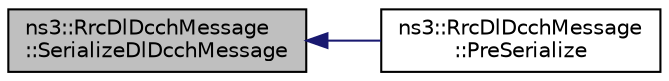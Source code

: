 digraph "ns3::RrcDlDcchMessage::SerializeDlDcchMessage"
{
  edge [fontname="Helvetica",fontsize="10",labelfontname="Helvetica",labelfontsize="10"];
  node [fontname="Helvetica",fontsize="10",shape=record];
  rankdir="LR";
  Node1 [label="ns3::RrcDlDcchMessage\l::SerializeDlDcchMessage",height=0.2,width=0.4,color="black", fillcolor="grey75", style="filled", fontcolor="black"];
  Node1 -> Node2 [dir="back",color="midnightblue",fontsize="10",style="solid"];
  Node2 [label="ns3::RrcDlDcchMessage\l::PreSerialize",height=0.2,width=0.4,color="black", fillcolor="white", style="filled",URL="$dc/dc2/classns3_1_1RrcDlDcchMessage.html#aa07e7a274667fd50ebc35a8d1c9062d7"];
}
